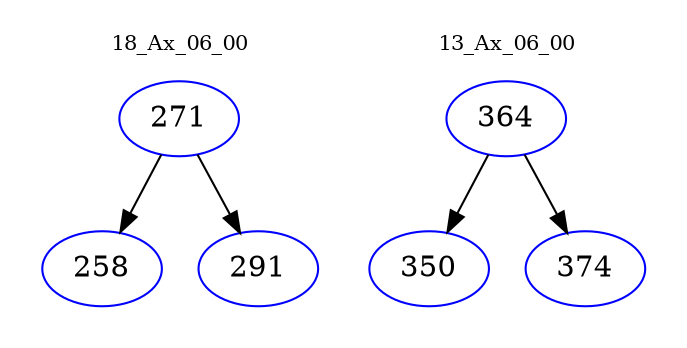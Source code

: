 digraph{
subgraph cluster_0 {
color = white
label = "18_Ax_06_00";
fontsize=10;
T0_271 [label="271", color="blue"]
T0_271 -> T0_258 [color="black"]
T0_258 [label="258", color="blue"]
T0_271 -> T0_291 [color="black"]
T0_291 [label="291", color="blue"]
}
subgraph cluster_1 {
color = white
label = "13_Ax_06_00";
fontsize=10;
T1_364 [label="364", color="blue"]
T1_364 -> T1_350 [color="black"]
T1_350 [label="350", color="blue"]
T1_364 -> T1_374 [color="black"]
T1_374 [label="374", color="blue"]
}
}
